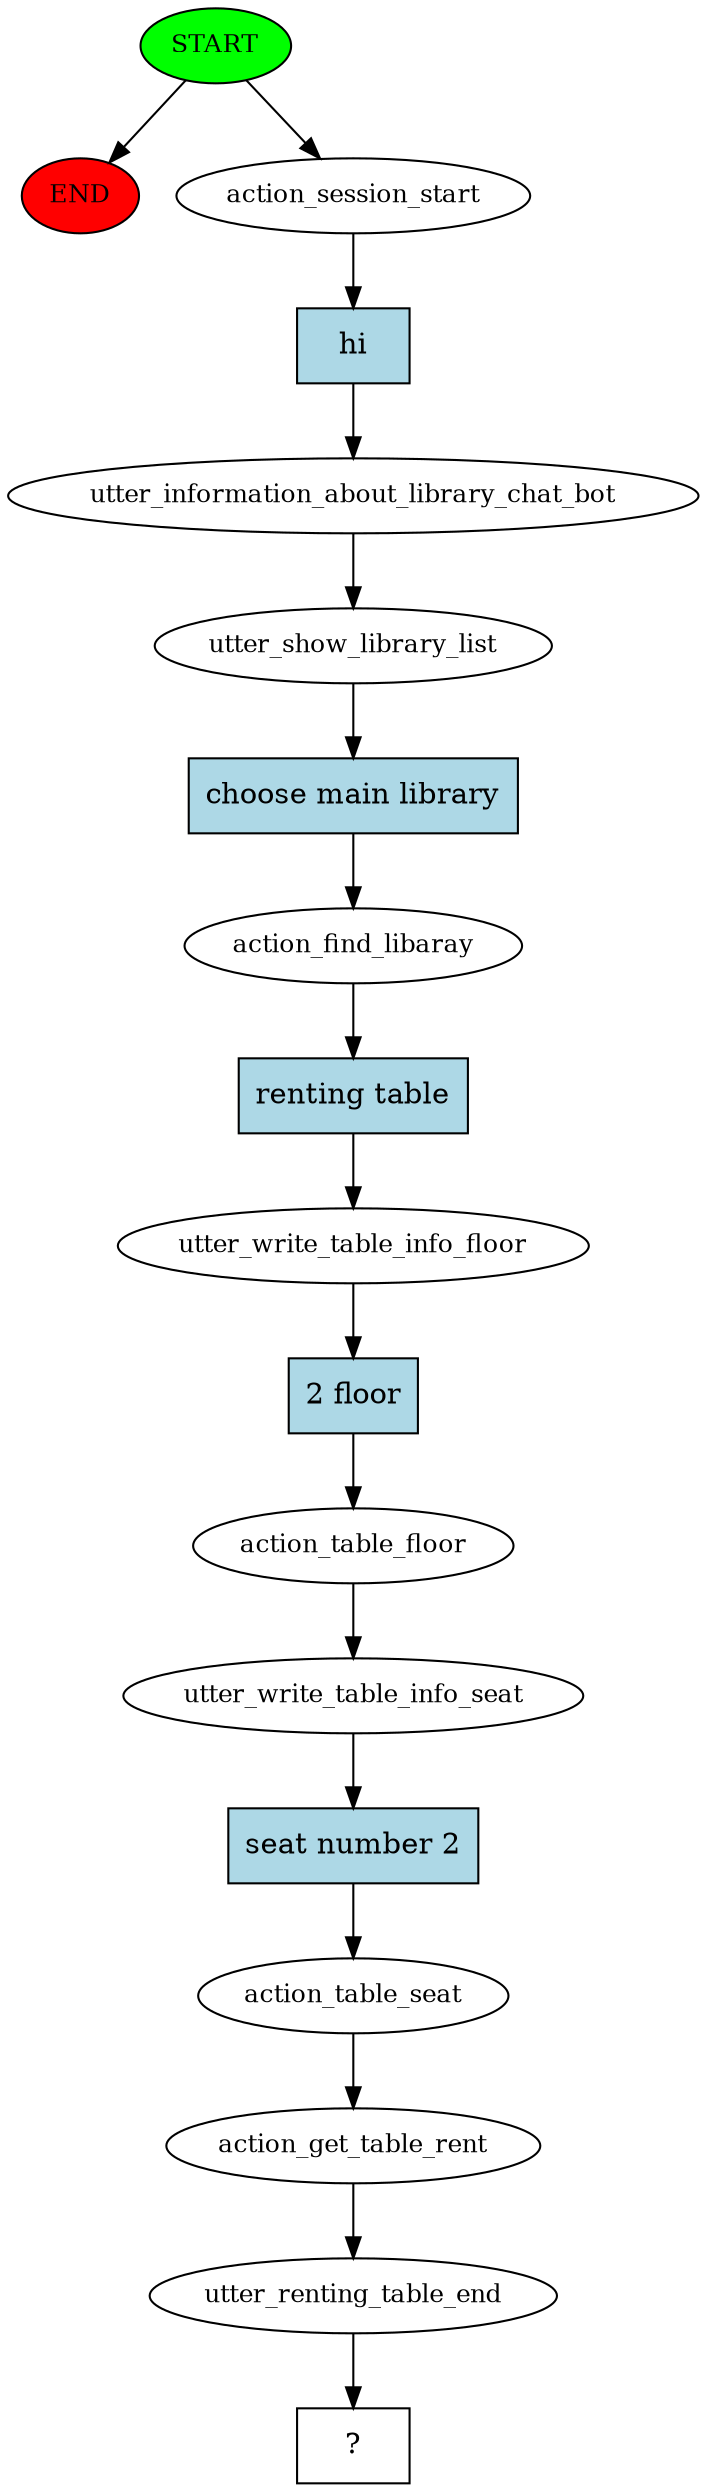 digraph  {
0 [class="start active", fillcolor=green, fontsize=12, label=START, style=filled];
"-1" [class=end, fillcolor=red, fontsize=12, label=END, style=filled];
1 [class=active, fontsize=12, label=action_session_start];
2 [class=active, fontsize=12, label=utter_information_about_library_chat_bot];
3 [class=active, fontsize=12, label=utter_show_library_list];
4 [class=active, fontsize=12, label=action_find_libaray];
5 [class=active, fontsize=12, label=utter_write_table_info_floor];
6 [class=active, fontsize=12, label=action_table_floor];
7 [class=active, fontsize=12, label=utter_write_table_info_seat];
8 [class=active, fontsize=12, label=action_table_seat];
9 [class=active, fontsize=12, label=action_get_table_rent];
10 [class=active, fontsize=12, label=utter_renting_table_end];
11 [class="intent dashed active", label="  ?  ", shape=rect];
12 [class="intent active", fillcolor=lightblue, label=hi, shape=rect, style=filled];
13 [class="intent active", fillcolor=lightblue, label="choose main library", shape=rect, style=filled];
14 [class="intent active", fillcolor=lightblue, label="renting table", shape=rect, style=filled];
15 [class="intent active", fillcolor=lightblue, label="2 floor", shape=rect, style=filled];
16 [class="intent active", fillcolor=lightblue, label="seat number 2", shape=rect, style=filled];
0 -> "-1"  [class="", key=NONE, label=""];
0 -> 1  [class=active, key=NONE, label=""];
1 -> 12  [class=active, key=0];
2 -> 3  [class=active, key=NONE, label=""];
3 -> 13  [class=active, key=0];
4 -> 14  [class=active, key=0];
5 -> 15  [class=active, key=0];
6 -> 7  [class=active, key=NONE, label=""];
7 -> 16  [class=active, key=0];
8 -> 9  [class=active, key=NONE, label=""];
9 -> 10  [class=active, key=NONE, label=""];
10 -> 11  [class=active, key=NONE, label=""];
12 -> 2  [class=active, key=0];
13 -> 4  [class=active, key=0];
14 -> 5  [class=active, key=0];
15 -> 6  [class=active, key=0];
16 -> 8  [class=active, key=0];
}
